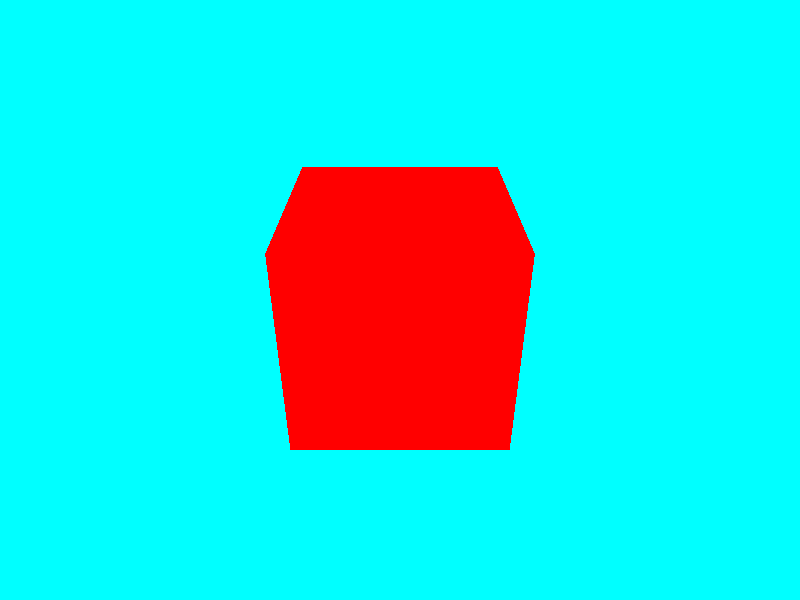 //September 10, 2015

#declare Box = box {
	<-1,-1,-1>
	<1,1,1>
}; //this will create variable Box, with these dimensions

#declare SolidRed = texture {
	pigment {
		rgb <1,0,0>
	}
}; //this makes a variable SolidRed that has solid red to save time
//Thusfar, you haven't made any actual objects yet, just types you can make later.

#declare FrontCameraPos = <0,0,-10>;
#declare TopCameraPos = <0,10,0>;
#declare TopFrontAnglePos = <0,3,-5>;

background {
	rgb <0,1,1>
}

camera {
	location TopFrontAnglePos
	look_at <0,0,0>
}

light_source{
	<2,5,-3>
	rgb<1,1,1>
}

object {
	Box
	scale <1,2,1>
	rotate <0,0,45> //if want to rotate z first
	rotate <0,45,0>
	translate <0,0,1>
	translate <0,0,-1> //translates it back to <0,0,0>, called the inverse - negative
	rotate <0,-45,-45> //rotates it back to original - negative
	scale <1,.5,1> //scales back to original - multiplication
	//if first do scale, rotate, then translate, must do translate, rotate,
	//then scale to get it back to the original (inverse transform). In general, translate last.
	texture {SolidRed}
}


//statue project:
//play with union, merge, difference, intersect - put multiple shapes in one object
//and play with them. Show all the things you've learned and check it into github
//by Monday.

	
	
	
	
	